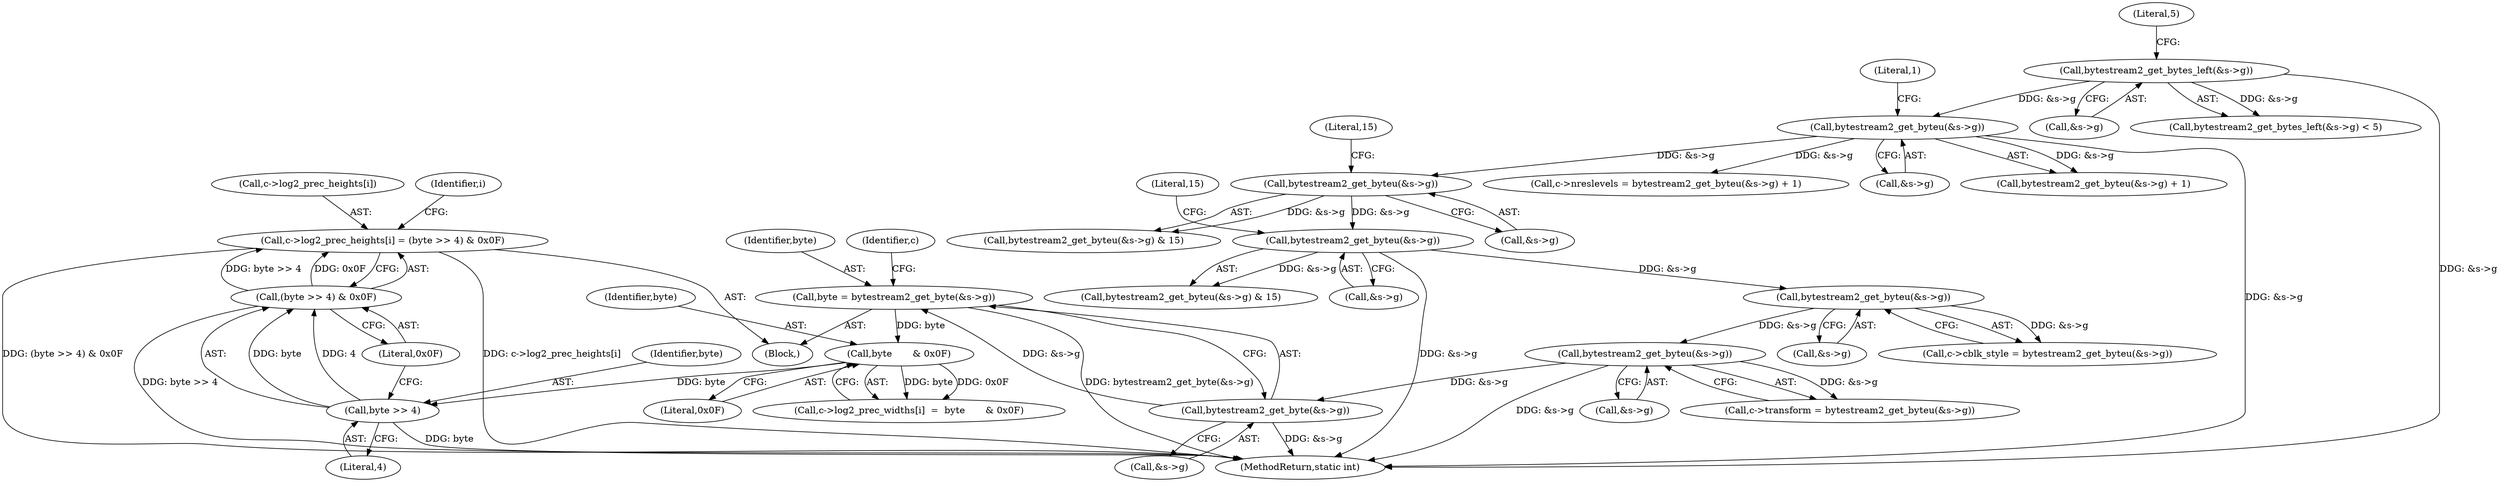 digraph "0_FFmpeg_9a271a9368eaabf99e6c2046103acb33957e63b7_0@array" {
"1000344" [label="(Call,c->log2_prec_heights[i] = (byte >> 4) & 0x0F)"];
"1000350" [label="(Call,(byte >> 4) & 0x0F)"];
"1000351" [label="(Call,byte >> 4)"];
"1000341" [label="(Call,byte       & 0x0F)"];
"1000328" [label="(Call,byte = bytestream2_get_byte(&s->g))"];
"1000330" [label="(Call,bytestream2_get_byte(&s->g))"];
"1000284" [label="(Call,bytestream2_get_byteu(&s->g))"];
"1000259" [label="(Call,bytestream2_get_byteu(&s->g))"];
"1000197" [label="(Call,bytestream2_get_byteu(&s->g))"];
"1000184" [label="(Call,bytestream2_get_byteu(&s->g))"];
"1000129" [label="(Call,bytestream2_get_byteu(&s->g))"];
"1000116" [label="(Call,bytestream2_get_bytes_left(&s->g))"];
"1000124" [label="(Call,c->nreslevels = bytestream2_get_byteu(&s->g) + 1)"];
"1000117" [label="(Call,&s->g)"];
"1000198" [label="(Call,&s->g)"];
"1000329" [label="(Identifier,byte)"];
"1000116" [label="(Call,bytestream2_get_bytes_left(&s->g))"];
"1000285" [label="(Call,&s->g)"];
"1000330" [label="(Call,bytestream2_get_byte(&s->g))"];
"1000259" [label="(Call,bytestream2_get_byteu(&s->g))"];
"1000354" [label="(Literal,0x0F)"];
"1000351" [label="(Call,byte >> 4)"];
"1000331" [label="(Call,&s->g)"];
"1000343" [label="(Literal,0x0F)"];
"1000196" [label="(Call,bytestream2_get_byteu(&s->g) & 15)"];
"1000284" [label="(Call,bytestream2_get_byteu(&s->g))"];
"1000345" [label="(Call,c->log2_prec_heights[i])"];
"1000129" [label="(Call,bytestream2_get_byteu(&s->g))"];
"1000328" [label="(Call,byte = bytestream2_get_byte(&s->g))"];
"1000338" [label="(Identifier,c)"];
"1000115" [label="(Call,bytestream2_get_bytes_left(&s->g) < 5)"];
"1000197" [label="(Call,bytestream2_get_byteu(&s->g))"];
"1000189" [label="(Literal,15)"];
"1000341" [label="(Call,byte       & 0x0F)"];
"1000184" [label="(Call,bytestream2_get_byteu(&s->g))"];
"1000352" [label="(Identifier,byte)"];
"1000335" [label="(Call,c->log2_prec_widths[i]  =  byte       & 0x0F)"];
"1000130" [label="(Call,&s->g)"];
"1000134" [label="(Literal,1)"];
"1000280" [label="(Call,c->transform = bytestream2_get_byteu(&s->g))"];
"1000260" [label="(Call,&s->g)"];
"1000121" [label="(Literal,5)"];
"1000202" [label="(Literal,15)"];
"1000327" [label="(Block,)"];
"1000255" [label="(Call,c->cblk_style = bytestream2_get_byteu(&s->g))"];
"1000377" [label="(MethodReturn,static int)"];
"1000344" [label="(Call,c->log2_prec_heights[i] = (byte >> 4) & 0x0F)"];
"1000342" [label="(Identifier,byte)"];
"1000353" [label="(Literal,4)"];
"1000185" [label="(Call,&s->g)"];
"1000350" [label="(Call,(byte >> 4) & 0x0F)"];
"1000183" [label="(Call,bytestream2_get_byteu(&s->g) & 15)"];
"1000326" [label="(Identifier,i)"];
"1000128" [label="(Call,bytestream2_get_byteu(&s->g) + 1)"];
"1000344" -> "1000327"  [label="AST: "];
"1000344" -> "1000350"  [label="CFG: "];
"1000345" -> "1000344"  [label="AST: "];
"1000350" -> "1000344"  [label="AST: "];
"1000326" -> "1000344"  [label="CFG: "];
"1000344" -> "1000377"  [label="DDG: (byte >> 4) & 0x0F"];
"1000344" -> "1000377"  [label="DDG: c->log2_prec_heights[i]"];
"1000350" -> "1000344"  [label="DDG: byte >> 4"];
"1000350" -> "1000344"  [label="DDG: 0x0F"];
"1000350" -> "1000354"  [label="CFG: "];
"1000351" -> "1000350"  [label="AST: "];
"1000354" -> "1000350"  [label="AST: "];
"1000350" -> "1000377"  [label="DDG: byte >> 4"];
"1000351" -> "1000350"  [label="DDG: byte"];
"1000351" -> "1000350"  [label="DDG: 4"];
"1000351" -> "1000353"  [label="CFG: "];
"1000352" -> "1000351"  [label="AST: "];
"1000353" -> "1000351"  [label="AST: "];
"1000354" -> "1000351"  [label="CFG: "];
"1000351" -> "1000377"  [label="DDG: byte"];
"1000341" -> "1000351"  [label="DDG: byte"];
"1000341" -> "1000335"  [label="AST: "];
"1000341" -> "1000343"  [label="CFG: "];
"1000342" -> "1000341"  [label="AST: "];
"1000343" -> "1000341"  [label="AST: "];
"1000335" -> "1000341"  [label="CFG: "];
"1000341" -> "1000335"  [label="DDG: byte"];
"1000341" -> "1000335"  [label="DDG: 0x0F"];
"1000328" -> "1000341"  [label="DDG: byte"];
"1000328" -> "1000327"  [label="AST: "];
"1000328" -> "1000330"  [label="CFG: "];
"1000329" -> "1000328"  [label="AST: "];
"1000330" -> "1000328"  [label="AST: "];
"1000338" -> "1000328"  [label="CFG: "];
"1000328" -> "1000377"  [label="DDG: bytestream2_get_byte(&s->g)"];
"1000330" -> "1000328"  [label="DDG: &s->g"];
"1000330" -> "1000331"  [label="CFG: "];
"1000331" -> "1000330"  [label="AST: "];
"1000330" -> "1000377"  [label="DDG: &s->g"];
"1000284" -> "1000330"  [label="DDG: &s->g"];
"1000284" -> "1000280"  [label="AST: "];
"1000284" -> "1000285"  [label="CFG: "];
"1000285" -> "1000284"  [label="AST: "];
"1000280" -> "1000284"  [label="CFG: "];
"1000284" -> "1000377"  [label="DDG: &s->g"];
"1000284" -> "1000280"  [label="DDG: &s->g"];
"1000259" -> "1000284"  [label="DDG: &s->g"];
"1000259" -> "1000255"  [label="AST: "];
"1000259" -> "1000260"  [label="CFG: "];
"1000260" -> "1000259"  [label="AST: "];
"1000255" -> "1000259"  [label="CFG: "];
"1000259" -> "1000255"  [label="DDG: &s->g"];
"1000197" -> "1000259"  [label="DDG: &s->g"];
"1000197" -> "1000196"  [label="AST: "];
"1000197" -> "1000198"  [label="CFG: "];
"1000198" -> "1000197"  [label="AST: "];
"1000202" -> "1000197"  [label="CFG: "];
"1000197" -> "1000377"  [label="DDG: &s->g"];
"1000197" -> "1000196"  [label="DDG: &s->g"];
"1000184" -> "1000197"  [label="DDG: &s->g"];
"1000184" -> "1000183"  [label="AST: "];
"1000184" -> "1000185"  [label="CFG: "];
"1000185" -> "1000184"  [label="AST: "];
"1000189" -> "1000184"  [label="CFG: "];
"1000184" -> "1000183"  [label="DDG: &s->g"];
"1000129" -> "1000184"  [label="DDG: &s->g"];
"1000129" -> "1000128"  [label="AST: "];
"1000129" -> "1000130"  [label="CFG: "];
"1000130" -> "1000129"  [label="AST: "];
"1000134" -> "1000129"  [label="CFG: "];
"1000129" -> "1000377"  [label="DDG: &s->g"];
"1000129" -> "1000124"  [label="DDG: &s->g"];
"1000129" -> "1000128"  [label="DDG: &s->g"];
"1000116" -> "1000129"  [label="DDG: &s->g"];
"1000116" -> "1000115"  [label="AST: "];
"1000116" -> "1000117"  [label="CFG: "];
"1000117" -> "1000116"  [label="AST: "];
"1000121" -> "1000116"  [label="CFG: "];
"1000116" -> "1000377"  [label="DDG: &s->g"];
"1000116" -> "1000115"  [label="DDG: &s->g"];
}

